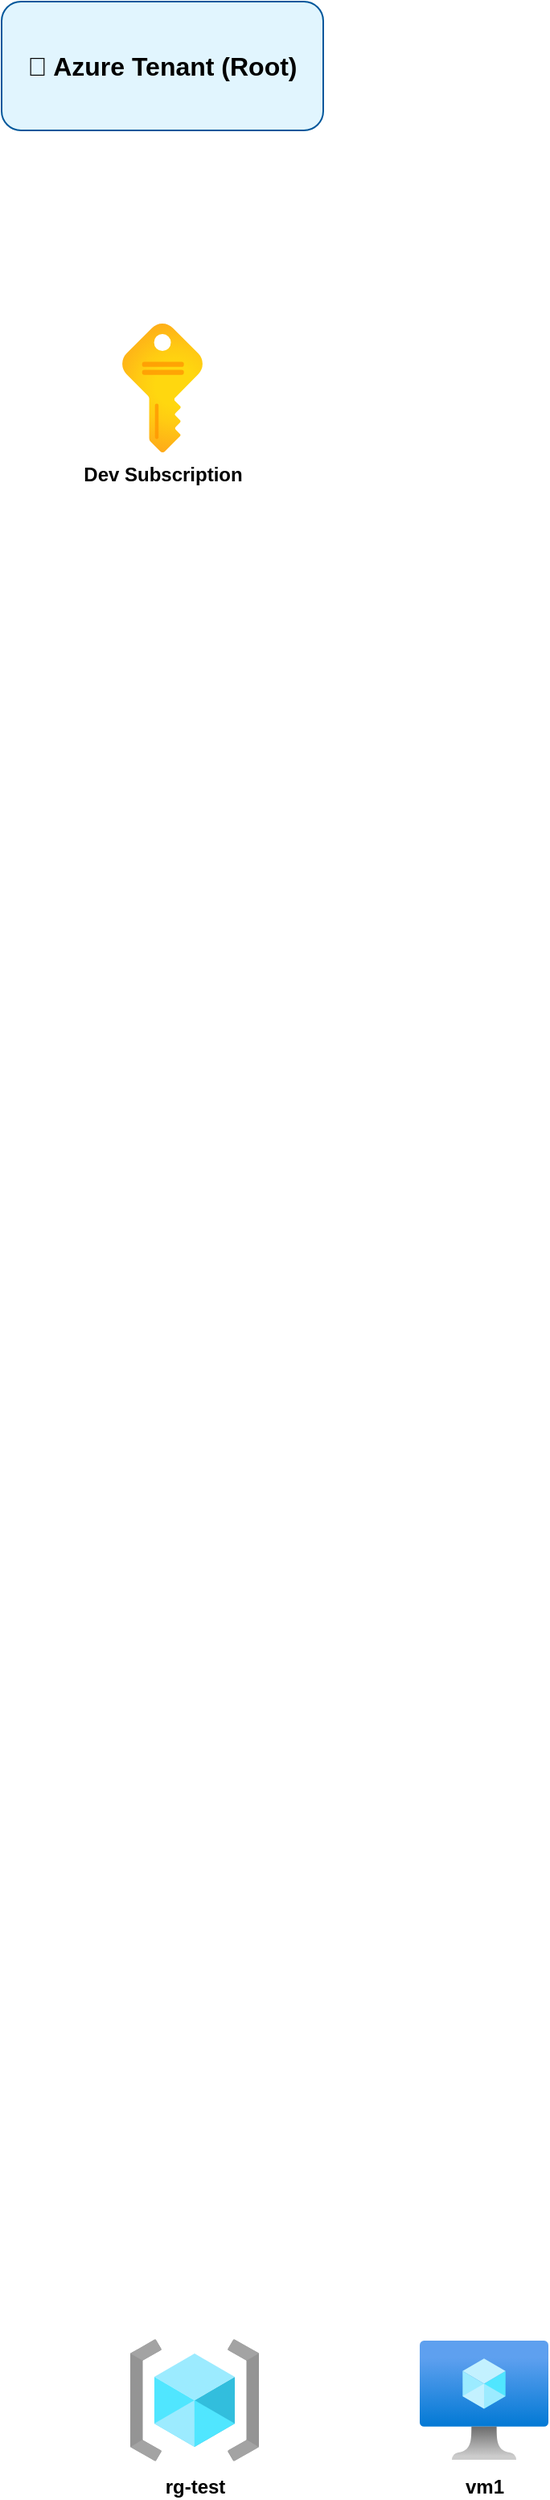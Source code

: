 <?xml version="1.0" ?>
<mxfile>
  <diagram id="main-diagram" name="Azure Infrastructure">
    <mxGraphModel dx="2500" dy="2000" grid="1" gridSize="10" guides="1" tooltips="1" connect="1" arrows="1" fold="1" page="1" pageScale="1" pageWidth="4681" pageHeight="3300">
      <root>
        <mxCell id="0"/>
        <mxCell id="1" parent="0"/>
        <mxCell id="azure_tenant_root" style="container=1;rounded=1;whiteSpace=wrap;html=1;fillColor=#e1f5fe;strokeColor=#01579b;fontSize=16;fontStyle=1;align=center;verticalAlign=middle;" parent="1" vertex="1">
          <mxGeometry x="100" y="50" width="200" height="80" as="geometry"/>
          <object label="🏢 Azure Tenant (Root)" as="value"/>
        </mxCell>
        <mxCell id="node-0" style="image;aspect=fixed;html=1;points=[];align=center;fontSize=12;image=img/lib/azure2/general/Subscriptions.svg" parent="1" vertex="1">
          <mxGeometry x="160" y="250" width="80" height="80" as="geometry"/>
          <object label="&lt;b&gt;Dev Subscription&lt;/b&gt;" as="value" type="Microsoft.Resources/subscriptions"/>
        </mxCell>
        <mxCell id="node-1" style="image;aspect=fixed;html=1;points=[];align=center;fontSize=12;image=img/lib/azure2/general/Resource_Groups.svg" parent="1" vertex="1">
          <mxGeometry x="180" y="1500" width="80" height="80" as="geometry"/>
          <object label="&lt;b&gt;rg-test&lt;/b&gt;" as="value" type="Microsoft.Resources/subscriptions/resourceGroups"/>
        </mxCell>
        <mxCell id="node-2" style="image;aspect=fixed;html=1;points=[];align=center;fontSize=12;image=img/lib/azure2/compute/Virtual_Machine.svg" parent="1" vertex="1">
          <mxGeometry x="360" y="1500" width="80" height="80" as="geometry"/>
          <object label="&lt;b&gt;vm1&lt;/b&gt;" as="value" type="Microsoft.Compute/virtualMachines"/>
        </mxCell>
      </root>
    </mxGraphModel>
  </diagram>
</mxfile>
